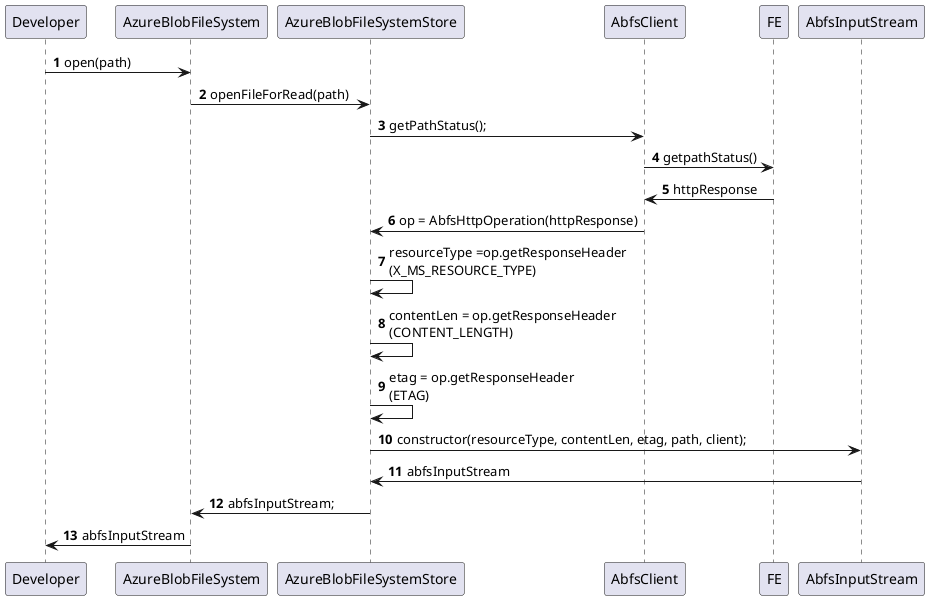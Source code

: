 @startuml
'https://plantuml.com/sequence-diagram

autonumber

Developer -> AzureBlobFileSystem: open(path)
AzureBlobFileSystem -> AzureBlobFileSystemStore: openFileForRead(path)
AzureBlobFileSystemStore -> AbfsClient: getPathStatus();
AbfsClient -> FE: getpathStatus()
FE -> AbfsClient: httpResponse
AbfsClient -> AzureBlobFileSystemStore: op = AbfsHttpOperation(httpResponse)
AzureBlobFileSystemStore -> AzureBlobFileSystemStore: resourceType =op.getResponseHeader\n(X_MS_RESOURCE_TYPE)
AzureBlobFileSystemStore -> AzureBlobFileSystemStore: contentLen = op.getResponseHeader\n(CONTENT_LENGTH)
AzureBlobFileSystemStore -> AzureBlobFileSystemStore: etag = op.getResponseHeader\n(ETAG)
AzureBlobFileSystemStore -> AbfsInputStream: constructor(resourceType, contentLen, etag, path, client);
AbfsInputStream -> AzureBlobFileSystemStore: abfsInputStream
AzureBlobFileSystemStore -> AzureBlobFileSystem: abfsInputStream;
AzureBlobFileSystem -> Developer: abfsInputStream
@enduml